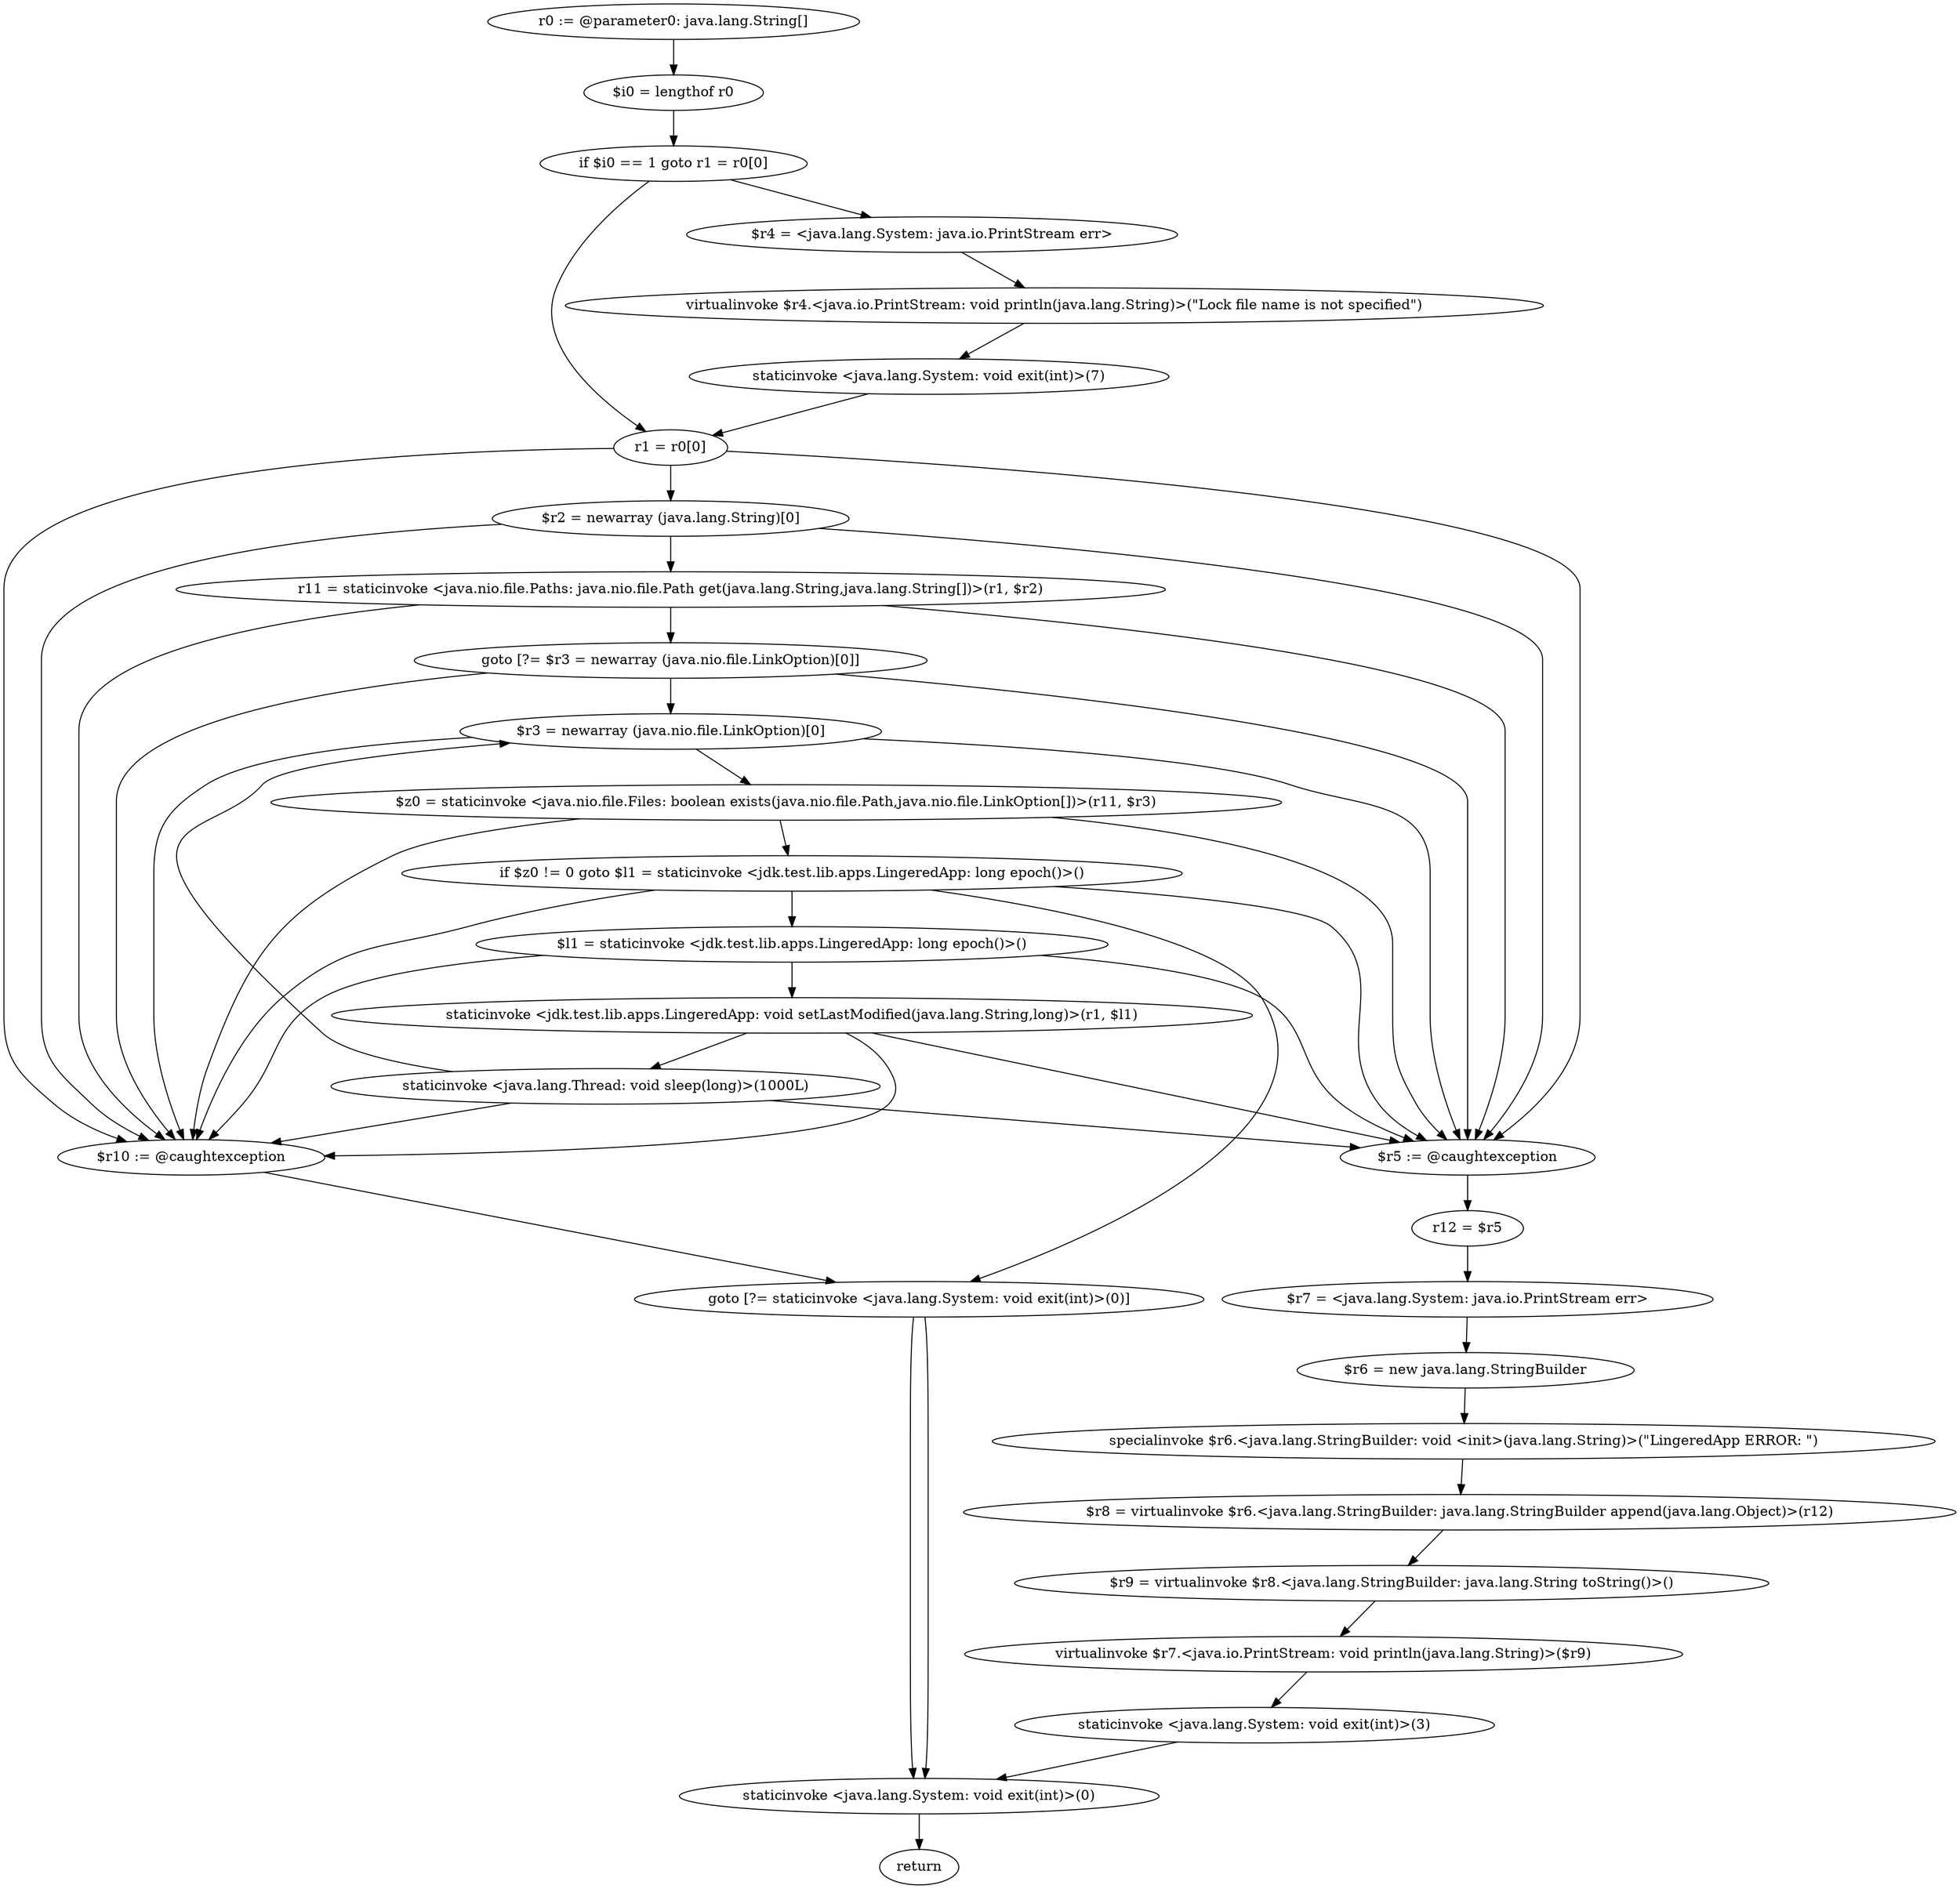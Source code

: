digraph "unitGraph" {
    "r0 := @parameter0: java.lang.String[]"
    "$i0 = lengthof r0"
    "if $i0 == 1 goto r1 = r0[0]"
    "$r4 = <java.lang.System: java.io.PrintStream err>"
    "virtualinvoke $r4.<java.io.PrintStream: void println(java.lang.String)>(\"Lock file name is not specified\")"
    "staticinvoke <java.lang.System: void exit(int)>(7)"
    "r1 = r0[0]"
    "$r2 = newarray (java.lang.String)[0]"
    "r11 = staticinvoke <java.nio.file.Paths: java.nio.file.Path get(java.lang.String,java.lang.String[])>(r1, $r2)"
    "goto [?= $r3 = newarray (java.nio.file.LinkOption)[0]]"
    "$l1 = staticinvoke <jdk.test.lib.apps.LingeredApp: long epoch()>()"
    "staticinvoke <jdk.test.lib.apps.LingeredApp: void setLastModified(java.lang.String,long)>(r1, $l1)"
    "staticinvoke <java.lang.Thread: void sleep(long)>(1000L)"
    "$r3 = newarray (java.nio.file.LinkOption)[0]"
    "$z0 = staticinvoke <java.nio.file.Files: boolean exists(java.nio.file.Path,java.nio.file.LinkOption[])>(r11, $r3)"
    "if $z0 != 0 goto $l1 = staticinvoke <jdk.test.lib.apps.LingeredApp: long epoch()>()"
    "goto [?= staticinvoke <java.lang.System: void exit(int)>(0)]"
    "$r10 := @caughtexception"
    "$r5 := @caughtexception"
    "r12 = $r5"
    "$r7 = <java.lang.System: java.io.PrintStream err>"
    "$r6 = new java.lang.StringBuilder"
    "specialinvoke $r6.<java.lang.StringBuilder: void <init>(java.lang.String)>(\"LingeredApp ERROR: \")"
    "$r8 = virtualinvoke $r6.<java.lang.StringBuilder: java.lang.StringBuilder append(java.lang.Object)>(r12)"
    "$r9 = virtualinvoke $r8.<java.lang.StringBuilder: java.lang.String toString()>()"
    "virtualinvoke $r7.<java.io.PrintStream: void println(java.lang.String)>($r9)"
    "staticinvoke <java.lang.System: void exit(int)>(3)"
    "staticinvoke <java.lang.System: void exit(int)>(0)"
    "return"
    "r0 := @parameter0: java.lang.String[]"->"$i0 = lengthof r0";
    "$i0 = lengthof r0"->"if $i0 == 1 goto r1 = r0[0]";
    "if $i0 == 1 goto r1 = r0[0]"->"$r4 = <java.lang.System: java.io.PrintStream err>";
    "if $i0 == 1 goto r1 = r0[0]"->"r1 = r0[0]";
    "$r4 = <java.lang.System: java.io.PrintStream err>"->"virtualinvoke $r4.<java.io.PrintStream: void println(java.lang.String)>(\"Lock file name is not specified\")";
    "virtualinvoke $r4.<java.io.PrintStream: void println(java.lang.String)>(\"Lock file name is not specified\")"->"staticinvoke <java.lang.System: void exit(int)>(7)";
    "staticinvoke <java.lang.System: void exit(int)>(7)"->"r1 = r0[0]";
    "r1 = r0[0]"->"$r10 := @caughtexception";
    "r1 = r0[0]"->"$r5 := @caughtexception";
    "r1 = r0[0]"->"$r2 = newarray (java.lang.String)[0]";
    "$r2 = newarray (java.lang.String)[0]"->"$r10 := @caughtexception";
    "$r2 = newarray (java.lang.String)[0]"->"$r5 := @caughtexception";
    "$r2 = newarray (java.lang.String)[0]"->"r11 = staticinvoke <java.nio.file.Paths: java.nio.file.Path get(java.lang.String,java.lang.String[])>(r1, $r2)";
    "r11 = staticinvoke <java.nio.file.Paths: java.nio.file.Path get(java.lang.String,java.lang.String[])>(r1, $r2)"->"$r10 := @caughtexception";
    "r11 = staticinvoke <java.nio.file.Paths: java.nio.file.Path get(java.lang.String,java.lang.String[])>(r1, $r2)"->"$r5 := @caughtexception";
    "r11 = staticinvoke <java.nio.file.Paths: java.nio.file.Path get(java.lang.String,java.lang.String[])>(r1, $r2)"->"goto [?= $r3 = newarray (java.nio.file.LinkOption)[0]]";
    "goto [?= $r3 = newarray (java.nio.file.LinkOption)[0]]"->"$r10 := @caughtexception";
    "goto [?= $r3 = newarray (java.nio.file.LinkOption)[0]]"->"$r5 := @caughtexception";
    "goto [?= $r3 = newarray (java.nio.file.LinkOption)[0]]"->"$r3 = newarray (java.nio.file.LinkOption)[0]";
    "$l1 = staticinvoke <jdk.test.lib.apps.LingeredApp: long epoch()>()"->"$r10 := @caughtexception";
    "$l1 = staticinvoke <jdk.test.lib.apps.LingeredApp: long epoch()>()"->"$r5 := @caughtexception";
    "$l1 = staticinvoke <jdk.test.lib.apps.LingeredApp: long epoch()>()"->"staticinvoke <jdk.test.lib.apps.LingeredApp: void setLastModified(java.lang.String,long)>(r1, $l1)";
    "staticinvoke <jdk.test.lib.apps.LingeredApp: void setLastModified(java.lang.String,long)>(r1, $l1)"->"$r10 := @caughtexception";
    "staticinvoke <jdk.test.lib.apps.LingeredApp: void setLastModified(java.lang.String,long)>(r1, $l1)"->"$r5 := @caughtexception";
    "staticinvoke <jdk.test.lib.apps.LingeredApp: void setLastModified(java.lang.String,long)>(r1, $l1)"->"staticinvoke <java.lang.Thread: void sleep(long)>(1000L)";
    "staticinvoke <java.lang.Thread: void sleep(long)>(1000L)"->"$r10 := @caughtexception";
    "staticinvoke <java.lang.Thread: void sleep(long)>(1000L)"->"$r5 := @caughtexception";
    "staticinvoke <java.lang.Thread: void sleep(long)>(1000L)"->"$r3 = newarray (java.nio.file.LinkOption)[0]";
    "$r3 = newarray (java.nio.file.LinkOption)[0]"->"$r10 := @caughtexception";
    "$r3 = newarray (java.nio.file.LinkOption)[0]"->"$r5 := @caughtexception";
    "$r3 = newarray (java.nio.file.LinkOption)[0]"->"$z0 = staticinvoke <java.nio.file.Files: boolean exists(java.nio.file.Path,java.nio.file.LinkOption[])>(r11, $r3)";
    "$z0 = staticinvoke <java.nio.file.Files: boolean exists(java.nio.file.Path,java.nio.file.LinkOption[])>(r11, $r3)"->"$r10 := @caughtexception";
    "$z0 = staticinvoke <java.nio.file.Files: boolean exists(java.nio.file.Path,java.nio.file.LinkOption[])>(r11, $r3)"->"$r5 := @caughtexception";
    "$z0 = staticinvoke <java.nio.file.Files: boolean exists(java.nio.file.Path,java.nio.file.LinkOption[])>(r11, $r3)"->"if $z0 != 0 goto $l1 = staticinvoke <jdk.test.lib.apps.LingeredApp: long epoch()>()";
    "if $z0 != 0 goto $l1 = staticinvoke <jdk.test.lib.apps.LingeredApp: long epoch()>()"->"goto [?= staticinvoke <java.lang.System: void exit(int)>(0)]";
    "if $z0 != 0 goto $l1 = staticinvoke <jdk.test.lib.apps.LingeredApp: long epoch()>()"->"$l1 = staticinvoke <jdk.test.lib.apps.LingeredApp: long epoch()>()";
    "if $z0 != 0 goto $l1 = staticinvoke <jdk.test.lib.apps.LingeredApp: long epoch()>()"->"$r10 := @caughtexception";
    "if $z0 != 0 goto $l1 = staticinvoke <jdk.test.lib.apps.LingeredApp: long epoch()>()"->"$r5 := @caughtexception";
    "goto [?= staticinvoke <java.lang.System: void exit(int)>(0)]"->"staticinvoke <java.lang.System: void exit(int)>(0)";
    "$r10 := @caughtexception"->"goto [?= staticinvoke <java.lang.System: void exit(int)>(0)]";
    "goto [?= staticinvoke <java.lang.System: void exit(int)>(0)]"->"staticinvoke <java.lang.System: void exit(int)>(0)";
    "$r5 := @caughtexception"->"r12 = $r5";
    "r12 = $r5"->"$r7 = <java.lang.System: java.io.PrintStream err>";
    "$r7 = <java.lang.System: java.io.PrintStream err>"->"$r6 = new java.lang.StringBuilder";
    "$r6 = new java.lang.StringBuilder"->"specialinvoke $r6.<java.lang.StringBuilder: void <init>(java.lang.String)>(\"LingeredApp ERROR: \")";
    "specialinvoke $r6.<java.lang.StringBuilder: void <init>(java.lang.String)>(\"LingeredApp ERROR: \")"->"$r8 = virtualinvoke $r6.<java.lang.StringBuilder: java.lang.StringBuilder append(java.lang.Object)>(r12)";
    "$r8 = virtualinvoke $r6.<java.lang.StringBuilder: java.lang.StringBuilder append(java.lang.Object)>(r12)"->"$r9 = virtualinvoke $r8.<java.lang.StringBuilder: java.lang.String toString()>()";
    "$r9 = virtualinvoke $r8.<java.lang.StringBuilder: java.lang.String toString()>()"->"virtualinvoke $r7.<java.io.PrintStream: void println(java.lang.String)>($r9)";
    "virtualinvoke $r7.<java.io.PrintStream: void println(java.lang.String)>($r9)"->"staticinvoke <java.lang.System: void exit(int)>(3)";
    "staticinvoke <java.lang.System: void exit(int)>(3)"->"staticinvoke <java.lang.System: void exit(int)>(0)";
    "staticinvoke <java.lang.System: void exit(int)>(0)"->"return";
}

